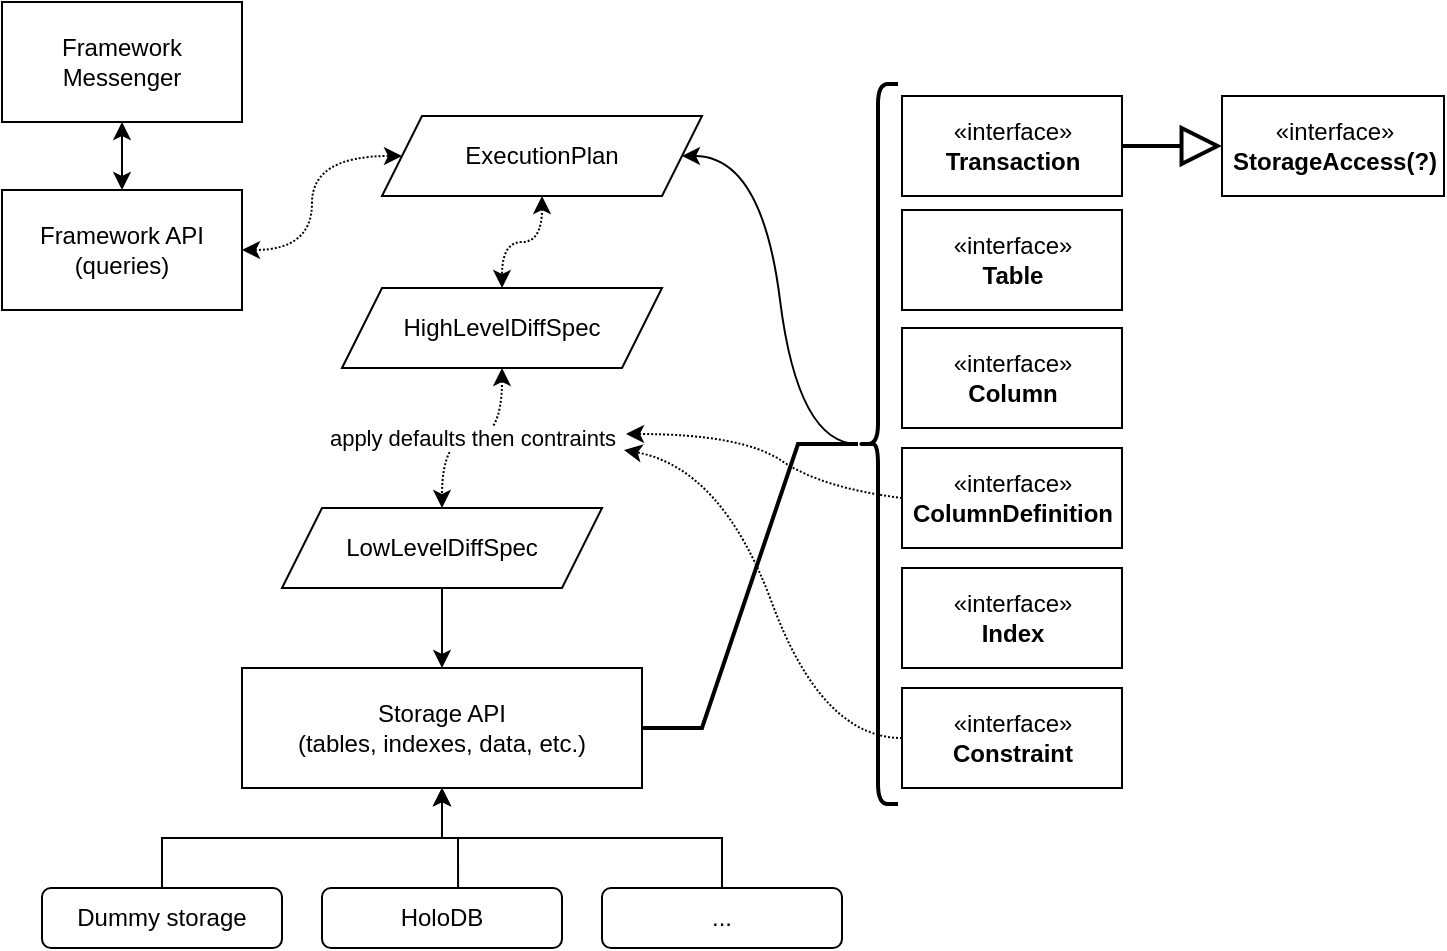 <mxfile version="15.8.7" type="github">
  <diagram id="ixj4y4hjwhb4YOG2y_js" name="Page-1">
    <mxGraphModel dx="868" dy="459" grid="1" gridSize="10" guides="1" tooltips="1" connect="1" arrows="1" fold="1" page="1" pageScale="1" pageWidth="850" pageHeight="1100" math="0" shadow="0">
      <root>
        <mxCell id="0" />
        <mxCell id="1" parent="0" />
        <mxCell id="1le4CJm7EljkVnDH3UbC-10" value="" style="edgeStyle=orthogonalEdgeStyle;rounded=0;orthogonalLoop=1;jettySize=auto;html=1;startSize=6;strokeColor=default;startArrow=classic;startFill=1;" parent="1" source="1le4CJm7EljkVnDH3UbC-4" target="1le4CJm7EljkVnDH3UbC-5" edge="1">
          <mxGeometry relative="1" as="geometry" />
        </mxCell>
        <mxCell id="1le4CJm7EljkVnDH3UbC-13" value="" style="edgeStyle=orthogonalEdgeStyle;rounded=0;orthogonalLoop=1;jettySize=auto;html=1;startArrow=classic;startFill=1;startSize=6;strokeColor=default;curved=1;dashed=1;dashPattern=1 1;" parent="1" source="1le4CJm7EljkVnDH3UbC-4" target="1le4CJm7EljkVnDH3UbC-12" edge="1">
          <mxGeometry relative="1" as="geometry" />
        </mxCell>
        <mxCell id="1le4CJm7EljkVnDH3UbC-4" value="Framework API (queries)" style="rounded=0;whiteSpace=wrap;html=1;" parent="1" vertex="1">
          <mxGeometry x="110" y="211" width="120" height="60" as="geometry" />
        </mxCell>
        <mxCell id="1le4CJm7EljkVnDH3UbC-5" value="Framework Messenger" style="rounded=0;whiteSpace=wrap;html=1;" parent="1" vertex="1">
          <mxGeometry x="110" y="117" width="120" height="60" as="geometry" />
        </mxCell>
        <mxCell id="1le4CJm7EljkVnDH3UbC-15" value="" style="edgeStyle=orthogonalEdgeStyle;curved=1;rounded=0;orthogonalLoop=1;jettySize=auto;html=1;dashed=1;dashPattern=1 1;startArrow=classic;startFill=1;startSize=6;strokeColor=default;" parent="1" source="1le4CJm7EljkVnDH3UbC-12" target="1le4CJm7EljkVnDH3UbC-14" edge="1">
          <mxGeometry relative="1" as="geometry" />
        </mxCell>
        <mxCell id="1le4CJm7EljkVnDH3UbC-12" value="ExecutionPlan" style="shape=parallelogram;perimeter=parallelogramPerimeter;whiteSpace=wrap;html=1;fixedSize=1;" parent="1" vertex="1">
          <mxGeometry x="300" y="174" width="160" height="40" as="geometry" />
        </mxCell>
        <mxCell id="1le4CJm7EljkVnDH3UbC-17" value="apply defaults then contraints" style="edgeStyle=orthogonalEdgeStyle;curved=1;rounded=0;orthogonalLoop=1;jettySize=auto;html=1;dashed=1;dashPattern=1 1;startArrow=classic;startFill=1;startSize=6;strokeColor=default;" parent="1" source="1le4CJm7EljkVnDH3UbC-14" target="1le4CJm7EljkVnDH3UbC-16" edge="1">
          <mxGeometry relative="1" as="geometry" />
        </mxCell>
        <mxCell id="1le4CJm7EljkVnDH3UbC-14" value="HighLevelDiffSpec" style="shape=parallelogram;perimeter=parallelogramPerimeter;whiteSpace=wrap;html=1;fixedSize=1;" parent="1" vertex="1">
          <mxGeometry x="280" y="260" width="160" height="40" as="geometry" />
        </mxCell>
        <mxCell id="1le4CJm7EljkVnDH3UbC-20" value="" style="edgeStyle=orthogonalEdgeStyle;curved=1;rounded=0;orthogonalLoop=1;jettySize=auto;html=1;startArrow=none;startFill=0;startSize=6;strokeColor=default;" parent="1" source="1le4CJm7EljkVnDH3UbC-16" target="1le4CJm7EljkVnDH3UbC-18" edge="1">
          <mxGeometry relative="1" as="geometry" />
        </mxCell>
        <mxCell id="1le4CJm7EljkVnDH3UbC-16" value="&lt;div&gt;LowLevelDiffSpec&lt;/div&gt;" style="shape=parallelogram;perimeter=parallelogramPerimeter;whiteSpace=wrap;html=1;fixedSize=1;" parent="1" vertex="1">
          <mxGeometry x="250" y="370" width="160" height="40" as="geometry" />
        </mxCell>
        <mxCell id="10c5vMCeDToL0KiBsEDk-3" style="edgeStyle=orthogonalEdgeStyle;rounded=0;orthogonalLoop=1;jettySize=auto;html=1;entryX=0.5;entryY=0;entryDx=0;entryDy=0;startArrow=classic;startFill=1;endArrow=none;endFill=0;" edge="1" parent="1" source="1le4CJm7EljkVnDH3UbC-18" target="10c5vMCeDToL0KiBsEDk-1">
          <mxGeometry relative="1" as="geometry" />
        </mxCell>
        <mxCell id="10c5vMCeDToL0KiBsEDk-4" style="edgeStyle=orthogonalEdgeStyle;rounded=0;orthogonalLoop=1;jettySize=auto;html=1;entryX=0.567;entryY=0;entryDx=0;entryDy=0;entryPerimeter=0;endArrow=none;endFill=0;startArrow=classic;startFill=1;" edge="1" parent="1" source="1le4CJm7EljkVnDH3UbC-18" target="10c5vMCeDToL0KiBsEDk-2">
          <mxGeometry relative="1" as="geometry" />
        </mxCell>
        <mxCell id="10c5vMCeDToL0KiBsEDk-6" style="edgeStyle=orthogonalEdgeStyle;rounded=0;orthogonalLoop=1;jettySize=auto;html=1;startArrow=classic;startFill=1;endArrow=none;endFill=0;" edge="1" parent="1" source="1le4CJm7EljkVnDH3UbC-18" target="10c5vMCeDToL0KiBsEDk-5">
          <mxGeometry relative="1" as="geometry" />
        </mxCell>
        <mxCell id="1le4CJm7EljkVnDH3UbC-18" value="&lt;div&gt;Storage API&lt;/div&gt;&lt;div&gt;(tables, indexes, data, etc.)&lt;br&gt;&lt;/div&gt;" style="rounded=0;whiteSpace=wrap;html=1;" parent="1" vertex="1">
          <mxGeometry x="230" y="450" width="200" height="60" as="geometry" />
        </mxCell>
        <mxCell id="1le4CJm7EljkVnDH3UbC-21" value="«interface»&lt;br&gt;&lt;b&gt;Transaction&lt;/b&gt;" style="html=1;" parent="1" vertex="1">
          <mxGeometry x="560" y="164" width="110" height="50" as="geometry" />
        </mxCell>
        <mxCell id="1le4CJm7EljkVnDH3UbC-22" value="«interface»&lt;br&gt;&lt;b&gt;Table&lt;/b&gt;" style="html=1;" parent="1" vertex="1">
          <mxGeometry x="560" y="221" width="110" height="50" as="geometry" />
        </mxCell>
        <mxCell id="1le4CJm7EljkVnDH3UbC-23" value="«interface»&lt;br&gt;&lt;b&gt;Column&lt;/b&gt;" style="html=1;" parent="1" vertex="1">
          <mxGeometry x="560" y="280" width="110" height="50" as="geometry" />
        </mxCell>
        <mxCell id="1le4CJm7EljkVnDH3UbC-24" value="«interface»&lt;br&gt;&lt;b&gt;Index&lt;/b&gt;" style="html=1;" parent="1" vertex="1">
          <mxGeometry x="560" y="400" width="110" height="50" as="geometry" />
        </mxCell>
        <mxCell id="1le4CJm7EljkVnDH3UbC-27" value="«interface»&lt;br&gt;&lt;b&gt;Constraint&lt;/b&gt;" style="html=1;" parent="1" vertex="1">
          <mxGeometry x="560" y="460" width="110" height="50" as="geometry" />
        </mxCell>
        <mxCell id="1le4CJm7EljkVnDH3UbC-32" value="" style="curved=1;endArrow=classic;html=1;rounded=0;startSize=6;strokeColor=default;exitX=0;exitY=0.5;exitDx=0;exitDy=0;dashed=1;dashPattern=1 1;" parent="1" source="1le4CJm7EljkVnDH3UbC-27" edge="1">
          <mxGeometry width="50" height="50" relative="1" as="geometry">
            <mxPoint x="570" y="480" as="sourcePoint" />
            <mxPoint x="421" y="341" as="targetPoint" />
            <Array as="points">
              <mxPoint x="520" y="485" />
              <mxPoint x="470" y="350" />
            </Array>
          </mxGeometry>
        </mxCell>
        <mxCell id="kcC5Q9DpvtAjv27rFfuf-1" value="«interface»&lt;br&gt;&lt;b&gt;ColumnDefinition&lt;/b&gt;" style="html=1;" parent="1" vertex="1">
          <mxGeometry x="560" y="340" width="110" height="50" as="geometry" />
        </mxCell>
        <mxCell id="kcC5Q9DpvtAjv27rFfuf-2" value="" style="curved=1;endArrow=classic;html=1;rounded=0;startSize=6;strokeColor=default;exitX=0;exitY=0.5;exitDx=0;exitDy=0;dashed=1;dashPattern=1 1;" parent="1" source="kcC5Q9DpvtAjv27rFfuf-1" edge="1">
          <mxGeometry width="50" height="50" relative="1" as="geometry">
            <mxPoint x="570" y="495" as="sourcePoint" />
            <mxPoint x="422" y="333" as="targetPoint" />
            <Array as="points">
              <mxPoint x="520" y="360" />
              <mxPoint x="480" y="333" />
            </Array>
          </mxGeometry>
        </mxCell>
        <mxCell id="kcC5Q9DpvtAjv27rFfuf-6" style="edgeStyle=entityRelationEdgeStyle;orthogonalLoop=1;jettySize=auto;html=1;curved=1;" parent="1" source="kcC5Q9DpvtAjv27rFfuf-3" target="1le4CJm7EljkVnDH3UbC-12" edge="1">
          <mxGeometry relative="1" as="geometry" />
        </mxCell>
        <mxCell id="kcC5Q9DpvtAjv27rFfuf-7" style="edgeStyle=entityRelationEdgeStyle;orthogonalLoop=1;jettySize=auto;html=1;rounded=0;endArrow=none;endFill=0;strokeWidth=2;" parent="1" source="kcC5Q9DpvtAjv27rFfuf-3" target="1le4CJm7EljkVnDH3UbC-18" edge="1">
          <mxGeometry relative="1" as="geometry" />
        </mxCell>
        <mxCell id="kcC5Q9DpvtAjv27rFfuf-3" value="" style="shape=curlyBracket;whiteSpace=wrap;html=1;rounded=1;size=0.5;strokeWidth=2;" parent="1" vertex="1">
          <mxGeometry x="538" y="158" width="20" height="360" as="geometry" />
        </mxCell>
        <mxCell id="kcC5Q9DpvtAjv27rFfuf-8" value="«interface»&lt;br&gt;&lt;b&gt;StorageAccess(?)&lt;/b&gt;" style="html=1;" parent="1" vertex="1">
          <mxGeometry x="720" y="164" width="111" height="50" as="geometry" />
        </mxCell>
        <mxCell id="kcC5Q9DpvtAjv27rFfuf-9" value="" style="endArrow=block;endSize=16;endFill=0;html=1;rounded=0;strokeWidth=2;entryX=0;entryY=0.5;entryDx=0;entryDy=0;exitX=1;exitY=0.5;exitDx=0;exitDy=0;" parent="1" source="1le4CJm7EljkVnDH3UbC-21" target="kcC5Q9DpvtAjv27rFfuf-8" edge="1">
          <mxGeometry width="160" relative="1" as="geometry">
            <mxPoint x="780" y="304.5" as="sourcePoint" />
            <mxPoint x="940" y="304.5" as="targetPoint" />
          </mxGeometry>
        </mxCell>
        <mxCell id="10c5vMCeDToL0KiBsEDk-1" value="&lt;div&gt;Dummy storage&lt;/div&gt;" style="rounded=1;whiteSpace=wrap;html=1;" vertex="1" parent="1">
          <mxGeometry x="130" y="560" width="120" height="30" as="geometry" />
        </mxCell>
        <mxCell id="10c5vMCeDToL0KiBsEDk-2" value="HoloDB" style="rounded=1;whiteSpace=wrap;html=1;" vertex="1" parent="1">
          <mxGeometry x="270" y="560" width="120" height="30" as="geometry" />
        </mxCell>
        <mxCell id="10c5vMCeDToL0KiBsEDk-5" value="..." style="rounded=1;whiteSpace=wrap;html=1;" vertex="1" parent="1">
          <mxGeometry x="410" y="560" width="120" height="30" as="geometry" />
        </mxCell>
      </root>
    </mxGraphModel>
  </diagram>
</mxfile>
